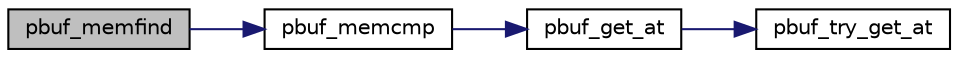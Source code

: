 digraph "pbuf_memfind"
{
 // LATEX_PDF_SIZE
  edge [fontname="Helvetica",fontsize="10",labelfontname="Helvetica",labelfontsize="10"];
  node [fontname="Helvetica",fontsize="10",shape=record];
  rankdir="LR";
  Node1 [label="pbuf_memfind",height=0.2,width=0.4,color="black", fillcolor="grey75", style="filled", fontcolor="black",tooltip=" "];
  Node1 -> Node2 [color="midnightblue",fontsize="10",style="solid",fontname="Helvetica"];
  Node2 [label="pbuf_memcmp",height=0.2,width=0.4,color="black", fillcolor="white", style="filled",URL="$group__pbuf.html#ga2170ccbbb13238380dbb203ee1b85974",tooltip=" "];
  Node2 -> Node3 [color="midnightblue",fontsize="10",style="solid",fontname="Helvetica"];
  Node3 [label="pbuf_get_at",height=0.2,width=0.4,color="black", fillcolor="white", style="filled",URL="$group__pbuf.html#ga6d803d9945bffb7ad97743f2fa503da6",tooltip=" "];
  Node3 -> Node4 [color="midnightblue",fontsize="10",style="solid",fontname="Helvetica"];
  Node4 [label="pbuf_try_get_at",height=0.2,width=0.4,color="black", fillcolor="white", style="filled",URL="$group__pbuf.html#ga839f342803b0cf89049744124c5a98ad",tooltip=" "];
}

